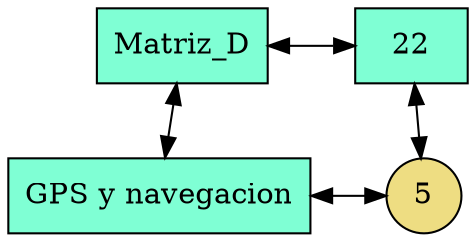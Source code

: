 digraph {
rankdir = BT;
node [shape=rectangle style=filled];
graph[ nodesep = 0.5];
{ rank=same; nodoMatriz_D; nodo22;}
 { rank=same; nodoGPS_y_navegacion; nodo22GPS_y_navegacion;}
 nodoMatriz_D [label="Matriz_D" fillcolor=aquamarine]
nodo22 [label="22" fillcolor=aquamarine]
nodoMatriz_D->nodo22 [dir=both]
nodoGPS_y_navegacion [label="GPS y navegacion" fillcolor=aquamarine]
nodoGPS_y_navegacion->nodoMatriz_D [dir=both]
nodo22GPS_y_navegacion [label="5" shape=circle fillcolor=lightgoldenrod]
nodo22GPS_y_navegacion->nodo22 [dir=both]
nodoGPS_y_navegacion->nodo22GPS_y_navegacion [constraint=false; dir=both]
{ rank=same; nodoMatriz_D; nodo22; }
 }